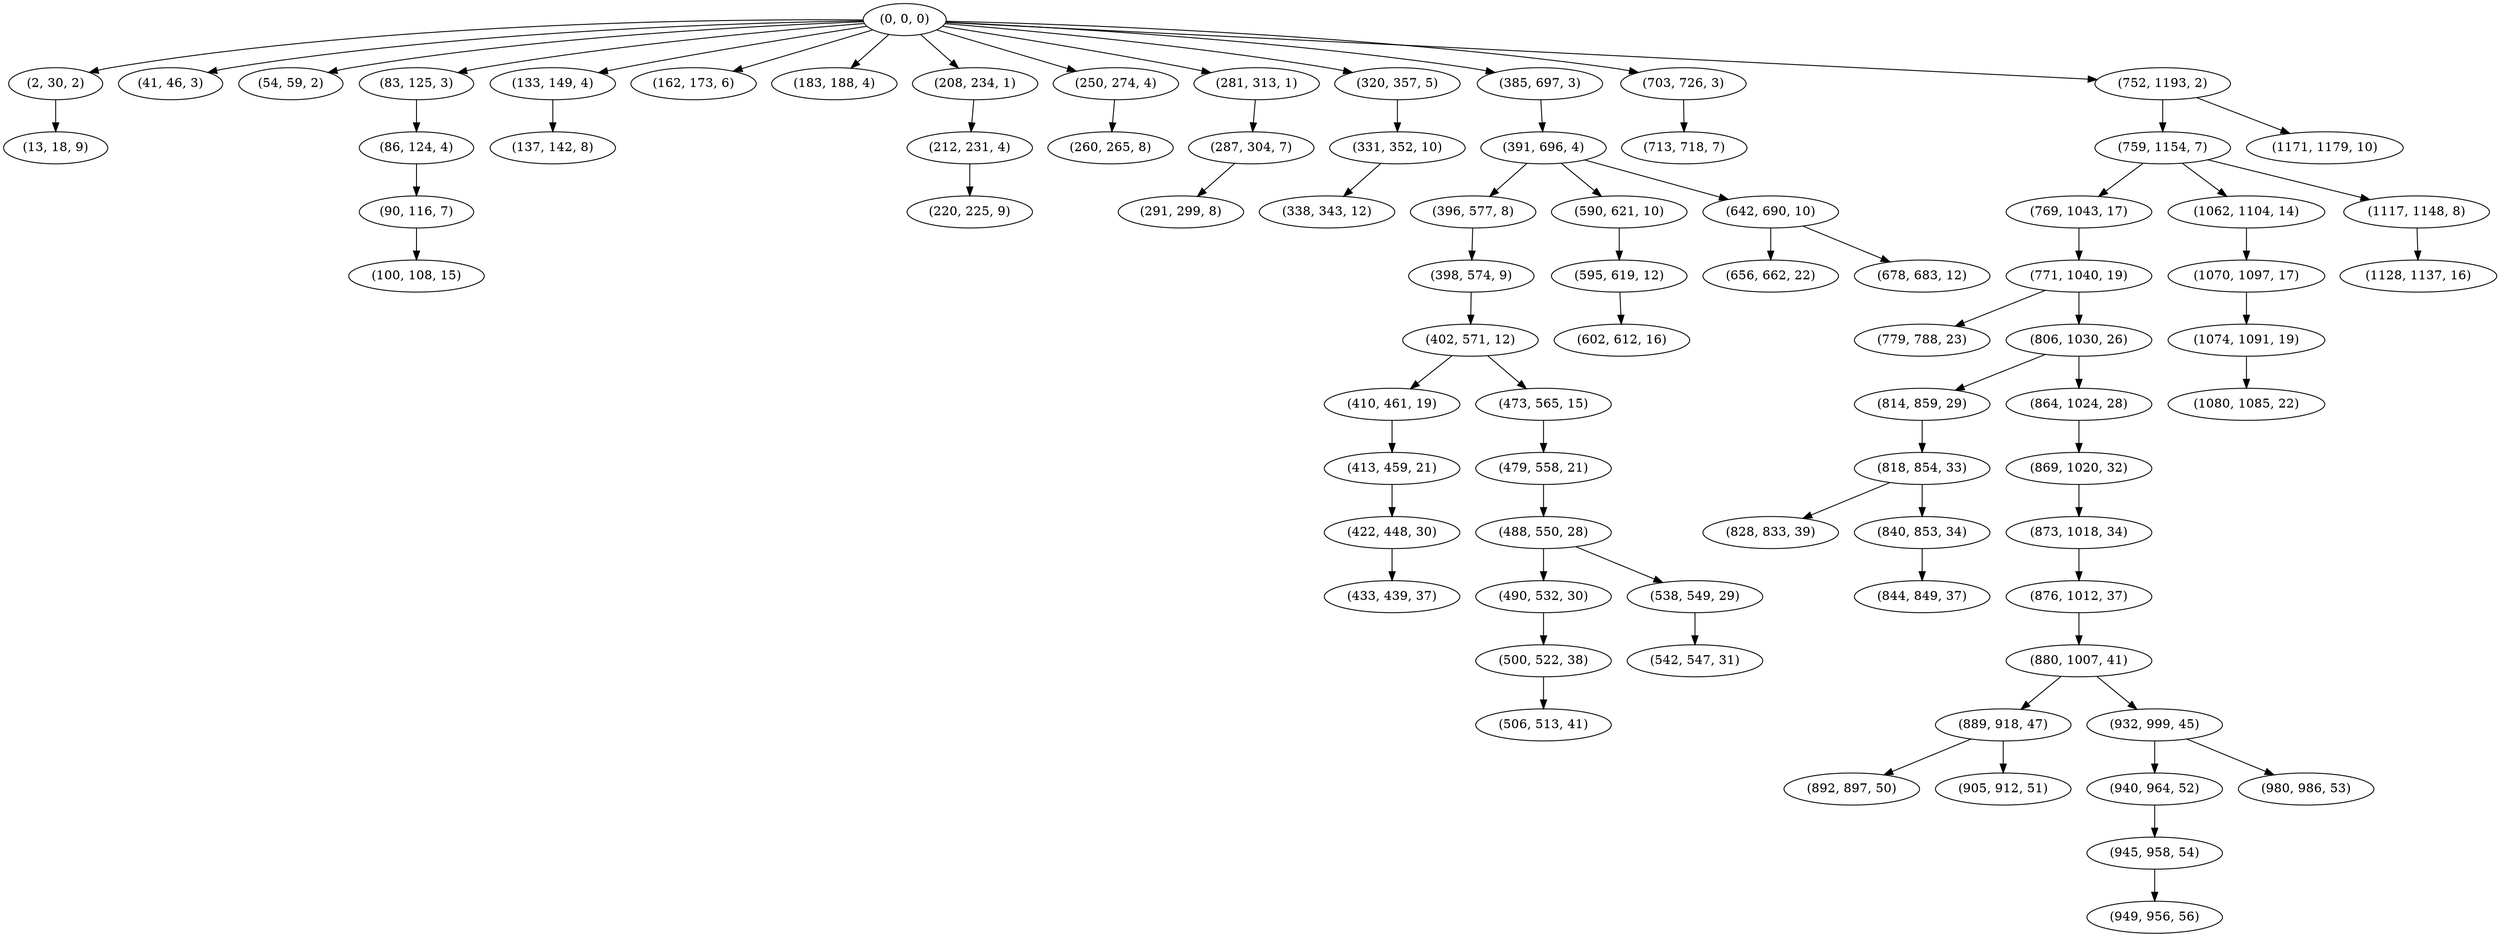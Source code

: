 digraph tree {
    "(0, 0, 0)";
    "(2, 30, 2)";
    "(13, 18, 9)";
    "(41, 46, 3)";
    "(54, 59, 2)";
    "(83, 125, 3)";
    "(86, 124, 4)";
    "(90, 116, 7)";
    "(100, 108, 15)";
    "(133, 149, 4)";
    "(137, 142, 8)";
    "(162, 173, 6)";
    "(183, 188, 4)";
    "(208, 234, 1)";
    "(212, 231, 4)";
    "(220, 225, 9)";
    "(250, 274, 4)";
    "(260, 265, 8)";
    "(281, 313, 1)";
    "(287, 304, 7)";
    "(291, 299, 8)";
    "(320, 357, 5)";
    "(331, 352, 10)";
    "(338, 343, 12)";
    "(385, 697, 3)";
    "(391, 696, 4)";
    "(396, 577, 8)";
    "(398, 574, 9)";
    "(402, 571, 12)";
    "(410, 461, 19)";
    "(413, 459, 21)";
    "(422, 448, 30)";
    "(433, 439, 37)";
    "(473, 565, 15)";
    "(479, 558, 21)";
    "(488, 550, 28)";
    "(490, 532, 30)";
    "(500, 522, 38)";
    "(506, 513, 41)";
    "(538, 549, 29)";
    "(542, 547, 31)";
    "(590, 621, 10)";
    "(595, 619, 12)";
    "(602, 612, 16)";
    "(642, 690, 10)";
    "(656, 662, 22)";
    "(678, 683, 12)";
    "(703, 726, 3)";
    "(713, 718, 7)";
    "(752, 1193, 2)";
    "(759, 1154, 7)";
    "(769, 1043, 17)";
    "(771, 1040, 19)";
    "(779, 788, 23)";
    "(806, 1030, 26)";
    "(814, 859, 29)";
    "(818, 854, 33)";
    "(828, 833, 39)";
    "(840, 853, 34)";
    "(844, 849, 37)";
    "(864, 1024, 28)";
    "(869, 1020, 32)";
    "(873, 1018, 34)";
    "(876, 1012, 37)";
    "(880, 1007, 41)";
    "(889, 918, 47)";
    "(892, 897, 50)";
    "(905, 912, 51)";
    "(932, 999, 45)";
    "(940, 964, 52)";
    "(945, 958, 54)";
    "(949, 956, 56)";
    "(980, 986, 53)";
    "(1062, 1104, 14)";
    "(1070, 1097, 17)";
    "(1074, 1091, 19)";
    "(1080, 1085, 22)";
    "(1117, 1148, 8)";
    "(1128, 1137, 16)";
    "(1171, 1179, 10)";
    "(0, 0, 0)" -> "(2, 30, 2)";
    "(0, 0, 0)" -> "(41, 46, 3)";
    "(0, 0, 0)" -> "(54, 59, 2)";
    "(0, 0, 0)" -> "(83, 125, 3)";
    "(0, 0, 0)" -> "(133, 149, 4)";
    "(0, 0, 0)" -> "(162, 173, 6)";
    "(0, 0, 0)" -> "(183, 188, 4)";
    "(0, 0, 0)" -> "(208, 234, 1)";
    "(0, 0, 0)" -> "(250, 274, 4)";
    "(0, 0, 0)" -> "(281, 313, 1)";
    "(0, 0, 0)" -> "(320, 357, 5)";
    "(0, 0, 0)" -> "(385, 697, 3)";
    "(0, 0, 0)" -> "(703, 726, 3)";
    "(0, 0, 0)" -> "(752, 1193, 2)";
    "(2, 30, 2)" -> "(13, 18, 9)";
    "(83, 125, 3)" -> "(86, 124, 4)";
    "(86, 124, 4)" -> "(90, 116, 7)";
    "(90, 116, 7)" -> "(100, 108, 15)";
    "(133, 149, 4)" -> "(137, 142, 8)";
    "(208, 234, 1)" -> "(212, 231, 4)";
    "(212, 231, 4)" -> "(220, 225, 9)";
    "(250, 274, 4)" -> "(260, 265, 8)";
    "(281, 313, 1)" -> "(287, 304, 7)";
    "(287, 304, 7)" -> "(291, 299, 8)";
    "(320, 357, 5)" -> "(331, 352, 10)";
    "(331, 352, 10)" -> "(338, 343, 12)";
    "(385, 697, 3)" -> "(391, 696, 4)";
    "(391, 696, 4)" -> "(396, 577, 8)";
    "(391, 696, 4)" -> "(590, 621, 10)";
    "(391, 696, 4)" -> "(642, 690, 10)";
    "(396, 577, 8)" -> "(398, 574, 9)";
    "(398, 574, 9)" -> "(402, 571, 12)";
    "(402, 571, 12)" -> "(410, 461, 19)";
    "(402, 571, 12)" -> "(473, 565, 15)";
    "(410, 461, 19)" -> "(413, 459, 21)";
    "(413, 459, 21)" -> "(422, 448, 30)";
    "(422, 448, 30)" -> "(433, 439, 37)";
    "(473, 565, 15)" -> "(479, 558, 21)";
    "(479, 558, 21)" -> "(488, 550, 28)";
    "(488, 550, 28)" -> "(490, 532, 30)";
    "(488, 550, 28)" -> "(538, 549, 29)";
    "(490, 532, 30)" -> "(500, 522, 38)";
    "(500, 522, 38)" -> "(506, 513, 41)";
    "(538, 549, 29)" -> "(542, 547, 31)";
    "(590, 621, 10)" -> "(595, 619, 12)";
    "(595, 619, 12)" -> "(602, 612, 16)";
    "(642, 690, 10)" -> "(656, 662, 22)";
    "(642, 690, 10)" -> "(678, 683, 12)";
    "(703, 726, 3)" -> "(713, 718, 7)";
    "(752, 1193, 2)" -> "(759, 1154, 7)";
    "(752, 1193, 2)" -> "(1171, 1179, 10)";
    "(759, 1154, 7)" -> "(769, 1043, 17)";
    "(759, 1154, 7)" -> "(1062, 1104, 14)";
    "(759, 1154, 7)" -> "(1117, 1148, 8)";
    "(769, 1043, 17)" -> "(771, 1040, 19)";
    "(771, 1040, 19)" -> "(779, 788, 23)";
    "(771, 1040, 19)" -> "(806, 1030, 26)";
    "(806, 1030, 26)" -> "(814, 859, 29)";
    "(806, 1030, 26)" -> "(864, 1024, 28)";
    "(814, 859, 29)" -> "(818, 854, 33)";
    "(818, 854, 33)" -> "(828, 833, 39)";
    "(818, 854, 33)" -> "(840, 853, 34)";
    "(840, 853, 34)" -> "(844, 849, 37)";
    "(864, 1024, 28)" -> "(869, 1020, 32)";
    "(869, 1020, 32)" -> "(873, 1018, 34)";
    "(873, 1018, 34)" -> "(876, 1012, 37)";
    "(876, 1012, 37)" -> "(880, 1007, 41)";
    "(880, 1007, 41)" -> "(889, 918, 47)";
    "(880, 1007, 41)" -> "(932, 999, 45)";
    "(889, 918, 47)" -> "(892, 897, 50)";
    "(889, 918, 47)" -> "(905, 912, 51)";
    "(932, 999, 45)" -> "(940, 964, 52)";
    "(932, 999, 45)" -> "(980, 986, 53)";
    "(940, 964, 52)" -> "(945, 958, 54)";
    "(945, 958, 54)" -> "(949, 956, 56)";
    "(1062, 1104, 14)" -> "(1070, 1097, 17)";
    "(1070, 1097, 17)" -> "(1074, 1091, 19)";
    "(1074, 1091, 19)" -> "(1080, 1085, 22)";
    "(1117, 1148, 8)" -> "(1128, 1137, 16)";
}
